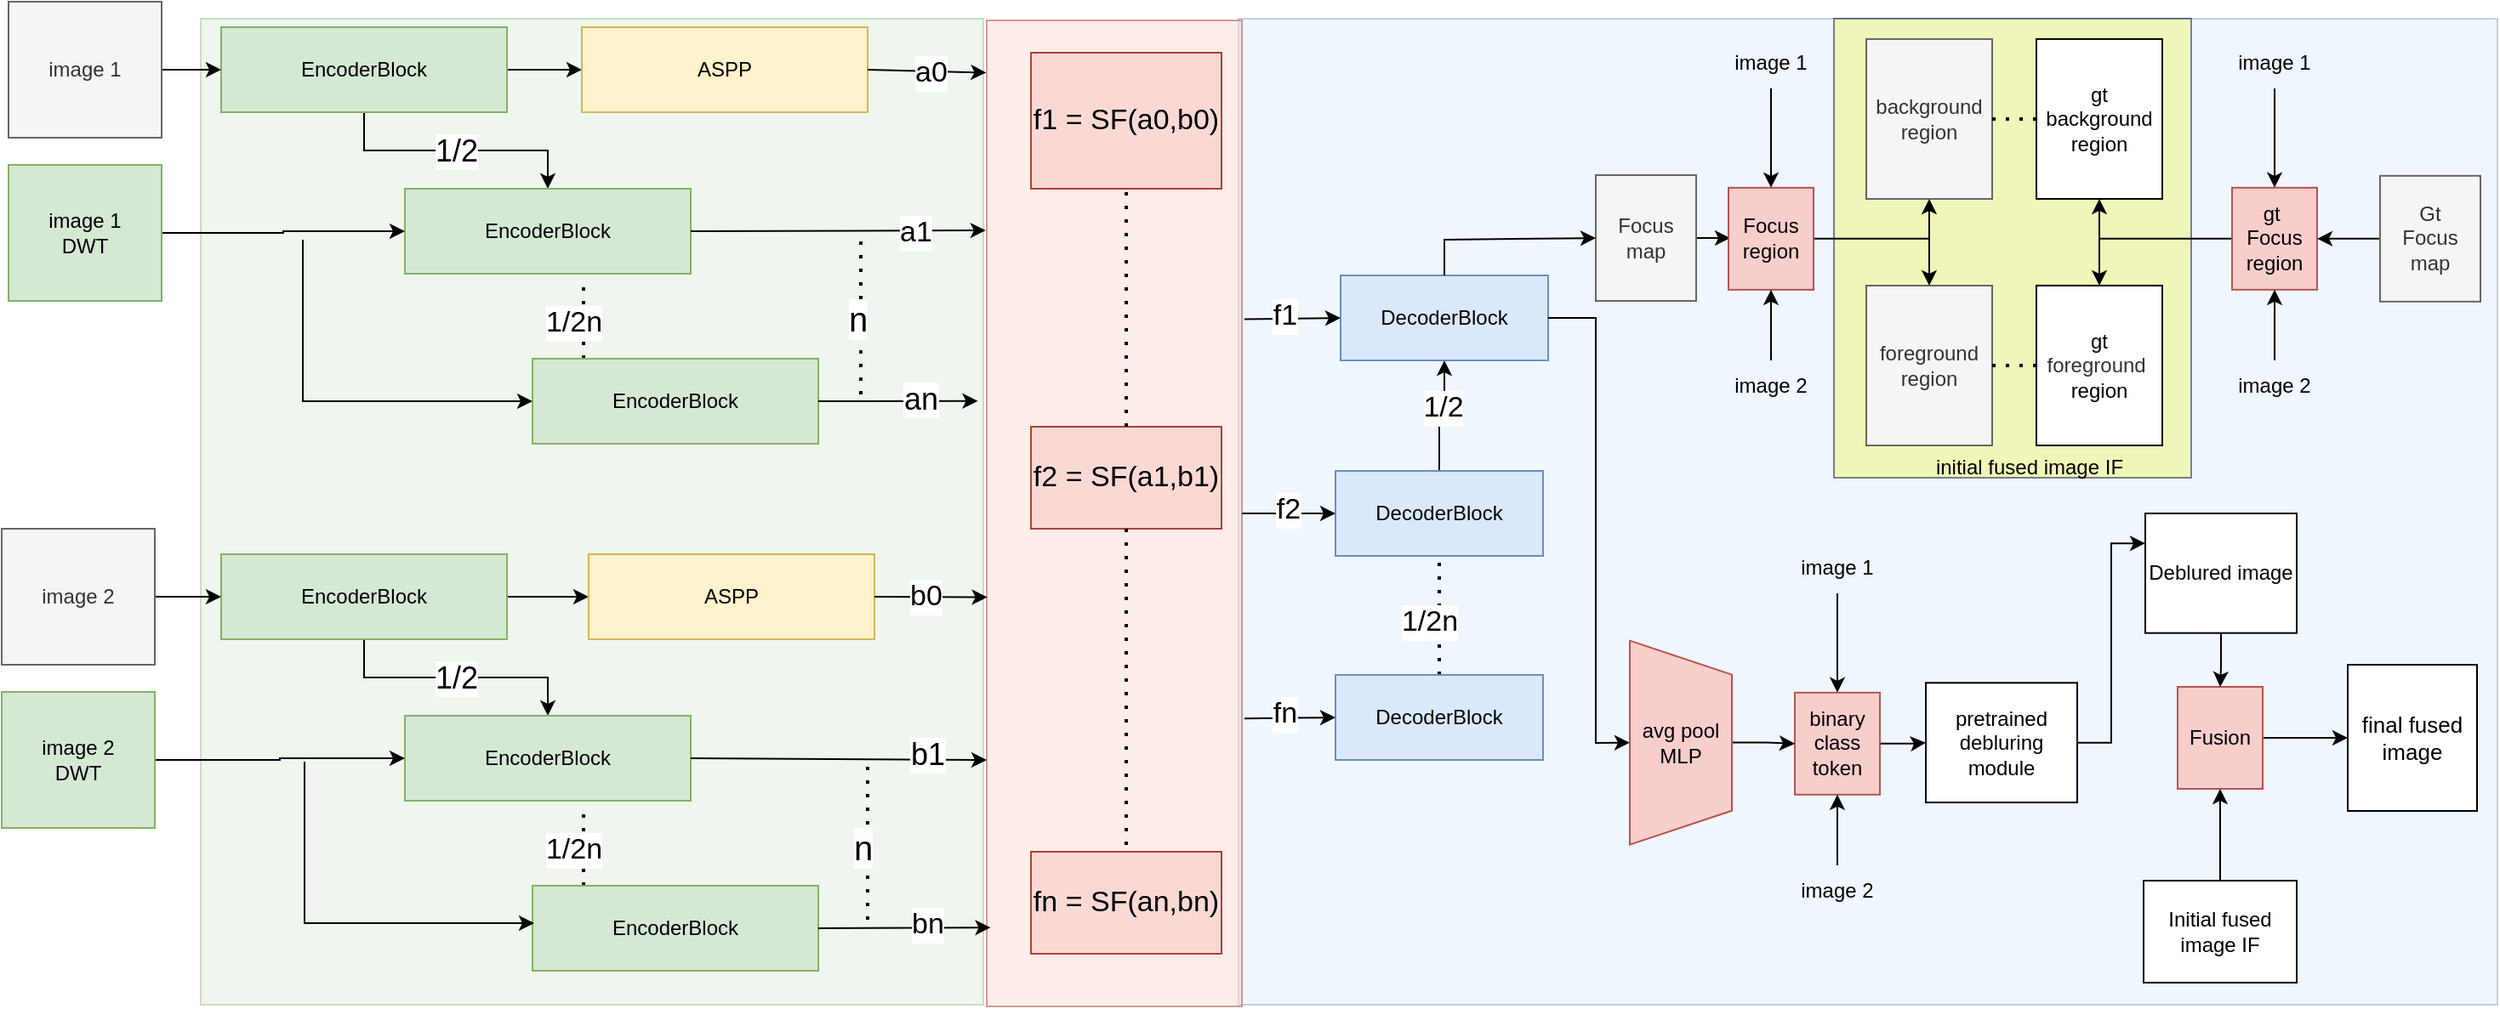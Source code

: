 <mxfile version="24.0.6" type="google">
  <diagram name="Page-1" id="GpAMs-AU3WVB7W0eOsBw">
    <mxGraphModel grid="1" page="1" gridSize="10" guides="1" tooltips="1" connect="1" arrows="1" fold="1" pageScale="1" pageWidth="827" pageHeight="1169" math="0" shadow="0">
      <root>
        <mxCell id="0" />
        <mxCell id="1" parent="0" />
        <mxCell id="hsF4NXZaMrL6ktMJB3wl-45" value="" style="rounded=0;whiteSpace=wrap;html=1;fillColor=#ffff88;strokeColor=#36393d;" vertex="1" parent="1">
          <mxGeometry x="1270" y="790" width="210" height="270" as="geometry" />
        </mxCell>
        <mxCell id="LDhFVvt5SXwWrh6r-tKO-139" value="" style="rounded=0;whiteSpace=wrap;html=1;fillColor=#dae8fc;strokeColor=#6c8ebf;opacity=40;" vertex="1" parent="1">
          <mxGeometry x="920" y="790" width="740" height="580" as="geometry" />
        </mxCell>
        <mxCell id="LDhFVvt5SXwWrh6r-tKO-119" value="" style="rounded=0;whiteSpace=wrap;html=1;fillColor=#d5e8d4;strokeColor=#82b366;opacity=40;" vertex="1" parent="1">
          <mxGeometry x="310" y="790" width="460" height="580" as="geometry" />
        </mxCell>
        <mxCell id="LDhFVvt5SXwWrh6r-tKO-47" value="" style="edgeStyle=orthogonalEdgeStyle;rounded=0;orthogonalLoop=1;jettySize=auto;html=1;" edge="1" parent="1" source="LDhFVvt5SXwWrh6r-tKO-39" target="LDhFVvt5SXwWrh6r-tKO-45">
          <mxGeometry relative="1" as="geometry" />
        </mxCell>
        <mxCell id="LDhFVvt5SXwWrh6r-tKO-48" value="&lt;font style=&quot;font-size: 18px;&quot;&gt;1/2&lt;/font&gt;" style="edgeLabel;html=1;align=center;verticalAlign=middle;resizable=0;points=[];" connectable="0" vertex="1" parent="LDhFVvt5SXwWrh6r-tKO-47">
          <mxGeometry x="-0.017" relative="1" as="geometry">
            <mxPoint x="1" as="offset" />
          </mxGeometry>
        </mxCell>
        <mxCell id="LDhFVvt5SXwWrh6r-tKO-53" value="" style="edgeStyle=orthogonalEdgeStyle;rounded=0;orthogonalLoop=1;jettySize=auto;html=1;" edge="1" parent="1" source="LDhFVvt5SXwWrh6r-tKO-39" target="LDhFVvt5SXwWrh6r-tKO-52">
          <mxGeometry relative="1" as="geometry" />
        </mxCell>
        <mxCell id="LDhFVvt5SXwWrh6r-tKO-39" value="EncoderBlock" style="rounded=0;whiteSpace=wrap;html=1;fillColor=#d5e8d4;strokeColor=#82b366;" vertex="1" parent="1">
          <mxGeometry x="322" y="795" width="168" height="50" as="geometry" />
        </mxCell>
        <mxCell id="LDhFVvt5SXwWrh6r-tKO-43" value="" style="edgeStyle=orthogonalEdgeStyle;rounded=0;orthogonalLoop=1;jettySize=auto;html=1;" edge="1" parent="1" source="LDhFVvt5SXwWrh6r-tKO-41" target="LDhFVvt5SXwWrh6r-tKO-39">
          <mxGeometry relative="1" as="geometry" />
        </mxCell>
        <mxCell id="LDhFVvt5SXwWrh6r-tKO-41" value="image 1" style="rounded=0;whiteSpace=wrap;html=1;fillColor=#f5f5f5;fontColor=#333333;strokeColor=#666666;" vertex="1" parent="1">
          <mxGeometry x="197" y="780" width="90" height="80" as="geometry" />
        </mxCell>
        <mxCell id="LDhFVvt5SXwWrh6r-tKO-45" value="EncoderBlock" style="rounded=0;whiteSpace=wrap;html=1;fillColor=#d5e8d4;strokeColor=#82b366;" vertex="1" parent="1">
          <mxGeometry x="430" y="890" width="168" height="50" as="geometry" />
        </mxCell>
        <mxCell id="LDhFVvt5SXwWrh6r-tKO-49" value="" style="endArrow=none;dashed=1;html=1;dashPattern=1 3;strokeWidth=2;rounded=0;entryX=0.625;entryY=1.049;entryDx=0;entryDy=0;entryPerimeter=0;" edge="1" parent="1" target="LDhFVvt5SXwWrh6r-tKO-45">
          <mxGeometry width="50" height="50" relative="1" as="geometry">
            <mxPoint x="535" y="990" as="sourcePoint" />
            <mxPoint x="630" y="1050" as="targetPoint" />
          </mxGeometry>
        </mxCell>
        <mxCell id="LDhFVvt5SXwWrh6r-tKO-51" value="&lt;font style=&quot;font-size: 17px;&quot;&gt;1/2n&lt;/font&gt;" style="edgeLabel;html=1;align=center;verticalAlign=middle;resizable=0;points=[];" connectable="0" vertex="1" parent="LDhFVvt5SXwWrh6r-tKO-49">
          <mxGeometry x="-0.111" y="6" relative="1" as="geometry">
            <mxPoint as="offset" />
          </mxGeometry>
        </mxCell>
        <mxCell id="LDhFVvt5SXwWrh6r-tKO-50" value="EncoderBlock" style="rounded=0;whiteSpace=wrap;html=1;fillColor=#d5e8d4;strokeColor=#82b366;" vertex="1" parent="1">
          <mxGeometry x="505" y="990" width="168" height="50" as="geometry" />
        </mxCell>
        <mxCell id="LDhFVvt5SXwWrh6r-tKO-52" value="ASPP" style="rounded=0;whiteSpace=wrap;html=1;fillColor=#fff2cc;strokeColor=#d6b656;" vertex="1" parent="1">
          <mxGeometry x="534" y="795" width="168" height="50" as="geometry" />
        </mxCell>
        <mxCell id="LDhFVvt5SXwWrh6r-tKO-65" value="" style="edgeStyle=orthogonalEdgeStyle;rounded=0;orthogonalLoop=1;jettySize=auto;html=1;" edge="1" parent="1" source="LDhFVvt5SXwWrh6r-tKO-58" target="LDhFVvt5SXwWrh6r-tKO-62">
          <mxGeometry relative="1" as="geometry" />
        </mxCell>
        <mxCell id="LDhFVvt5SXwWrh6r-tKO-66" value="&lt;font style=&quot;font-size: 17px;&quot;&gt;1/2&lt;/font&gt;" style="edgeLabel;html=1;align=center;verticalAlign=middle;resizable=0;points=[];" connectable="0" vertex="1" parent="LDhFVvt5SXwWrh6r-tKO-65">
          <mxGeometry x="0.188" relative="1" as="geometry">
            <mxPoint x="-1" as="offset" />
          </mxGeometry>
        </mxCell>
        <mxCell id="LDhFVvt5SXwWrh6r-tKO-58" value="DecoderBlock" style="rounded=0;whiteSpace=wrap;html=1;fillColor=#dae8fc;strokeColor=#6c8ebf;direction=east;" vertex="1" parent="1">
          <mxGeometry x="977" y="1056" width="122" height="50" as="geometry" />
        </mxCell>
        <mxCell id="LDhFVvt5SXwWrh6r-tKO-59" value="" style="endArrow=none;dashed=1;html=1;dashPattern=1 3;strokeWidth=2;rounded=0;entryX=0.5;entryY=1;entryDx=0;entryDy=0;exitX=0.5;exitY=0;exitDx=0;exitDy=0;" edge="1" parent="1" source="LDhFVvt5SXwWrh6r-tKO-61" target="LDhFVvt5SXwWrh6r-tKO-58">
          <mxGeometry width="50" height="50" relative="1" as="geometry">
            <mxPoint x="1082" y="1166" as="sourcePoint" />
            <mxPoint x="1287" y="1226" as="targetPoint" />
          </mxGeometry>
        </mxCell>
        <mxCell id="LDhFVvt5SXwWrh6r-tKO-60" value="&lt;font style=&quot;font-size: 17px;&quot;&gt;1/2n&lt;/font&gt;" style="edgeLabel;html=1;align=center;verticalAlign=middle;resizable=0;points=[];" connectable="0" vertex="1" parent="LDhFVvt5SXwWrh6r-tKO-59">
          <mxGeometry x="-0.111" y="6" relative="1" as="geometry">
            <mxPoint as="offset" />
          </mxGeometry>
        </mxCell>
        <mxCell id="LDhFVvt5SXwWrh6r-tKO-61" value="DecoderBlock" style="rounded=0;whiteSpace=wrap;html=1;fillColor=#dae8fc;strokeColor=#6c8ebf;direction=east;" vertex="1" parent="1">
          <mxGeometry x="977" y="1176" width="122" height="50" as="geometry" />
        </mxCell>
        <mxCell id="LDhFVvt5SXwWrh6r-tKO-62" value="DecoderBlock" style="rounded=0;whiteSpace=wrap;html=1;fillColor=#dae8fc;strokeColor=#6c8ebf;direction=east;" vertex="1" parent="1">
          <mxGeometry x="980" y="941" width="122" height="50" as="geometry" />
        </mxCell>
        <mxCell id="LDhFVvt5SXwWrh6r-tKO-67" value="" style="edgeStyle=orthogonalEdgeStyle;rounded=0;orthogonalLoop=1;jettySize=auto;html=1;" edge="1" parent="1" source="LDhFVvt5SXwWrh6r-tKO-70" target="LDhFVvt5SXwWrh6r-tKO-73">
          <mxGeometry relative="1" as="geometry" />
        </mxCell>
        <mxCell id="LDhFVvt5SXwWrh6r-tKO-68" value="&lt;font style=&quot;font-size: 18px;&quot;&gt;1/2&lt;/font&gt;" style="edgeLabel;html=1;align=center;verticalAlign=middle;resizable=0;points=[];" connectable="0" vertex="1" parent="LDhFVvt5SXwWrh6r-tKO-67">
          <mxGeometry x="-0.017" relative="1" as="geometry">
            <mxPoint x="1" as="offset" />
          </mxGeometry>
        </mxCell>
        <mxCell id="LDhFVvt5SXwWrh6r-tKO-69" value="" style="edgeStyle=orthogonalEdgeStyle;rounded=0;orthogonalLoop=1;jettySize=auto;html=1;" edge="1" parent="1" source="LDhFVvt5SXwWrh6r-tKO-70" target="LDhFVvt5SXwWrh6r-tKO-77">
          <mxGeometry relative="1" as="geometry" />
        </mxCell>
        <mxCell id="LDhFVvt5SXwWrh6r-tKO-70" value="EncoderBlock" style="rounded=0;whiteSpace=wrap;html=1;fillColor=#d5e8d4;strokeColor=#82b366;" vertex="1" parent="1">
          <mxGeometry x="322" y="1105" width="168" height="50" as="geometry" />
        </mxCell>
        <mxCell id="LDhFVvt5SXwWrh6r-tKO-71" value="" style="edgeStyle=orthogonalEdgeStyle;rounded=0;orthogonalLoop=1;jettySize=auto;html=1;" edge="1" parent="1" source="LDhFVvt5SXwWrh6r-tKO-72" target="LDhFVvt5SXwWrh6r-tKO-70">
          <mxGeometry relative="1" as="geometry" />
        </mxCell>
        <mxCell id="LDhFVvt5SXwWrh6r-tKO-72" value="image 2" style="rounded=0;whiteSpace=wrap;html=1;fillColor=#f5f5f5;fontColor=#333333;strokeColor=#666666;" vertex="1" parent="1">
          <mxGeometry x="193" y="1090" width="90" height="80" as="geometry" />
        </mxCell>
        <mxCell id="LDhFVvt5SXwWrh6r-tKO-73" value="EncoderBlock" style="rounded=0;whiteSpace=wrap;html=1;fillColor=#d5e8d4;strokeColor=#82b366;" vertex="1" parent="1">
          <mxGeometry x="430" y="1200" width="168" height="50" as="geometry" />
        </mxCell>
        <mxCell id="LDhFVvt5SXwWrh6r-tKO-74" value="" style="endArrow=none;dashed=1;html=1;dashPattern=1 3;strokeWidth=2;rounded=0;entryX=0.625;entryY=1.049;entryDx=0;entryDy=0;entryPerimeter=0;" edge="1" parent="1" target="LDhFVvt5SXwWrh6r-tKO-73">
          <mxGeometry width="50" height="50" relative="1" as="geometry">
            <mxPoint x="535" y="1300" as="sourcePoint" />
            <mxPoint x="630" y="1360" as="targetPoint" />
          </mxGeometry>
        </mxCell>
        <mxCell id="LDhFVvt5SXwWrh6r-tKO-75" value="&lt;font style=&quot;font-size: 17px;&quot;&gt;1/2n&lt;/font&gt;" style="edgeLabel;html=1;align=center;verticalAlign=middle;resizable=0;points=[];" connectable="0" vertex="1" parent="LDhFVvt5SXwWrh6r-tKO-74">
          <mxGeometry x="-0.111" y="6" relative="1" as="geometry">
            <mxPoint as="offset" />
          </mxGeometry>
        </mxCell>
        <mxCell id="LDhFVvt5SXwWrh6r-tKO-76" value="EncoderBlock" style="rounded=0;whiteSpace=wrap;html=1;fillColor=#d5e8d4;strokeColor=#82b366;" vertex="1" parent="1">
          <mxGeometry x="505" y="1300" width="168" height="50" as="geometry" />
        </mxCell>
        <mxCell id="LDhFVvt5SXwWrh6r-tKO-77" value="ASPP" style="rounded=0;whiteSpace=wrap;html=1;fillColor=#fff2cc;strokeColor=#d6b656;" vertex="1" parent="1">
          <mxGeometry x="538" y="1105" width="168" height="50" as="geometry" />
        </mxCell>
        <mxCell id="LDhFVvt5SXwWrh6r-tKO-79" value="" style="edgeStyle=orthogonalEdgeStyle;rounded=0;orthogonalLoop=1;jettySize=auto;html=1;" edge="1" parent="1" source="LDhFVvt5SXwWrh6r-tKO-78" target="LDhFVvt5SXwWrh6r-tKO-58">
          <mxGeometry relative="1" as="geometry" />
        </mxCell>
        <mxCell id="LDhFVvt5SXwWrh6r-tKO-121" value="&lt;font style=&quot;font-size: 17px;&quot;&gt;f2&lt;/font&gt;" style="edgeLabel;html=1;align=center;verticalAlign=middle;resizable=0;points=[];" connectable="0" vertex="1" parent="LDhFVvt5SXwWrh6r-tKO-79">
          <mxGeometry x="-0.04" y="2" relative="1" as="geometry">
            <mxPoint as="offset" />
          </mxGeometry>
        </mxCell>
        <mxCell id="LDhFVvt5SXwWrh6r-tKO-78" value="" style="rounded=0;whiteSpace=wrap;html=1;fillColor=#fad9d5;strokeColor=#ae4132;gradientColor=none;glass=0;opacity=50;" vertex="1" parent="1">
          <mxGeometry x="772" y="791" width="150" height="580" as="geometry" />
        </mxCell>
        <mxCell id="LDhFVvt5SXwWrh6r-tKO-80" value="" style="endArrow=classic;html=1;rounded=0;entryX=0;entryY=0.5;entryDx=0;entryDy=0;exitX=1.01;exitY=0.708;exitDx=0;exitDy=0;exitPerimeter=0;" edge="1" parent="1" source="LDhFVvt5SXwWrh6r-tKO-78" target="LDhFVvt5SXwWrh6r-tKO-61">
          <mxGeometry width="50" height="50" relative="1" as="geometry">
            <mxPoint x="570" y="1161" as="sourcePoint" />
            <mxPoint x="620" y="1111" as="targetPoint" />
          </mxGeometry>
        </mxCell>
        <mxCell id="LDhFVvt5SXwWrh6r-tKO-122" value="&lt;font style=&quot;font-size: 17px;&quot;&gt;fn&lt;/font&gt;" style="edgeLabel;html=1;align=center;verticalAlign=middle;resizable=0;points=[];" connectable="0" vertex="1" parent="LDhFVvt5SXwWrh6r-tKO-80">
          <mxGeometry x="-0.116" y="3" relative="1" as="geometry">
            <mxPoint as="offset" />
          </mxGeometry>
        </mxCell>
        <mxCell id="LDhFVvt5SXwWrh6r-tKO-81" value="" style="endArrow=classic;html=1;rounded=0;entryX=0;entryY=0.5;entryDx=0;entryDy=0;exitX=1.01;exitY=0.303;exitDx=0;exitDy=0;exitPerimeter=0;" edge="1" parent="1" source="LDhFVvt5SXwWrh6r-tKO-78" target="LDhFVvt5SXwWrh6r-tKO-62">
          <mxGeometry width="50" height="50" relative="1" as="geometry">
            <mxPoint x="932" y="1113" as="sourcePoint" />
            <mxPoint x="1046" y="1112" as="targetPoint" />
          </mxGeometry>
        </mxCell>
        <mxCell id="LDhFVvt5SXwWrh6r-tKO-120" value="&lt;font style=&quot;font-size: 17px;&quot;&gt;f1&lt;/font&gt;" style="edgeLabel;html=1;align=center;verticalAlign=middle;resizable=0;points=[];" connectable="0" vertex="1" parent="LDhFVvt5SXwWrh6r-tKO-81">
          <mxGeometry x="-0.172" y="2" relative="1" as="geometry">
            <mxPoint as="offset" />
          </mxGeometry>
        </mxCell>
        <mxCell id="LDhFVvt5SXwWrh6r-tKO-133" value="" style="edgeStyle=orthogonalEdgeStyle;rounded=0;orthogonalLoop=1;jettySize=auto;html=1;" edge="1" parent="1" source="LDhFVvt5SXwWrh6r-tKO-82" target="LDhFVvt5SXwWrh6r-tKO-128">
          <mxGeometry relative="1" as="geometry" />
        </mxCell>
        <mxCell id="LDhFVvt5SXwWrh6r-tKO-82" value="Focus map" style="rounded=0;whiteSpace=wrap;html=1;fillColor=#f5f5f5;fontColor=#333333;strokeColor=#666666;" vertex="1" parent="1">
          <mxGeometry x="1130" y="882" width="59" height="74" as="geometry" />
        </mxCell>
        <mxCell id="LDhFVvt5SXwWrh6r-tKO-86" value="" style="endArrow=classic;html=1;rounded=0;entryX=-0.004;entryY=0.213;entryDx=0;entryDy=0;entryPerimeter=0;exitX=1;exitY=0.5;exitDx=0;exitDy=0;" edge="1" parent="1" source="LDhFVvt5SXwWrh6r-tKO-45" target="LDhFVvt5SXwWrh6r-tKO-78">
          <mxGeometry width="50" height="50" relative="1" as="geometry">
            <mxPoint x="712" y="830" as="sourcePoint" />
            <mxPoint x="756" y="830" as="targetPoint" />
          </mxGeometry>
        </mxCell>
        <mxCell id="LDhFVvt5SXwWrh6r-tKO-98" value="&lt;font style=&quot;font-size: 17px;&quot;&gt;a1&lt;/font&gt;" style="edgeLabel;html=1;align=center;verticalAlign=middle;resizable=0;points=[];" connectable="0" vertex="1" parent="LDhFVvt5SXwWrh6r-tKO-86">
          <mxGeometry x="0.508" y="-1" relative="1" as="geometry">
            <mxPoint x="1" as="offset" />
          </mxGeometry>
        </mxCell>
        <mxCell id="LDhFVvt5SXwWrh6r-tKO-87" value="" style="endArrow=classic;html=1;rounded=0;entryX=-0.035;entryY=0.386;entryDx=0;entryDy=0;entryPerimeter=0;exitX=1;exitY=0.5;exitDx=0;exitDy=0;" edge="1" parent="1" source="LDhFVvt5SXwWrh6r-tKO-50" target="LDhFVvt5SXwWrh6r-tKO-78">
          <mxGeometry width="50" height="50" relative="1" as="geometry">
            <mxPoint x="608" y="925" as="sourcePoint" />
            <mxPoint x="759" y="925" as="targetPoint" />
          </mxGeometry>
        </mxCell>
        <mxCell id="LDhFVvt5SXwWrh6r-tKO-99" value="&lt;font style=&quot;font-size: 18px;&quot;&gt;an&lt;/font&gt;" style="edgeLabel;html=1;align=center;verticalAlign=middle;resizable=0;points=[];" connectable="0" vertex="1" parent="LDhFVvt5SXwWrh6r-tKO-87">
          <mxGeometry x="0.267" y="1" relative="1" as="geometry">
            <mxPoint as="offset" />
          </mxGeometry>
        </mxCell>
        <mxCell id="LDhFVvt5SXwWrh6r-tKO-88" value="" style="endArrow=classic;html=1;rounded=0;entryX=0.002;entryY=0.585;entryDx=0;entryDy=0;entryPerimeter=0;exitX=1;exitY=0.5;exitDx=0;exitDy=0;" edge="1" parent="1" source="LDhFVvt5SXwWrh6r-tKO-77" target="LDhFVvt5SXwWrh6r-tKO-78">
          <mxGeometry width="50" height="50" relative="1" as="geometry">
            <mxPoint x="683" y="1025" as="sourcePoint" />
            <mxPoint x="754" y="1025" as="targetPoint" />
          </mxGeometry>
        </mxCell>
        <mxCell id="LDhFVvt5SXwWrh6r-tKO-109" value="&lt;font style=&quot;font-size: 17px;&quot;&gt;b0&lt;/font&gt;" style="edgeLabel;html=1;align=center;verticalAlign=middle;resizable=0;points=[];" connectable="0" vertex="1" parent="LDhFVvt5SXwWrh6r-tKO-88">
          <mxGeometry x="-0.068" relative="1" as="geometry">
            <mxPoint x="-1" as="offset" />
          </mxGeometry>
        </mxCell>
        <mxCell id="LDhFVvt5SXwWrh6r-tKO-89" value="" style="endArrow=classic;html=1;rounded=0;entryX=0;entryY=0.75;entryDx=0;entryDy=0;exitX=1;exitY=0.5;exitDx=0;exitDy=0;" edge="1" parent="1" source="LDhFVvt5SXwWrh6r-tKO-73" target="LDhFVvt5SXwWrh6r-tKO-78">
          <mxGeometry width="50" height="50" relative="1" as="geometry">
            <mxPoint x="716" y="1140" as="sourcePoint" />
            <mxPoint x="760" y="1140" as="targetPoint" />
          </mxGeometry>
        </mxCell>
        <mxCell id="LDhFVvt5SXwWrh6r-tKO-110" value="&lt;font style=&quot;font-size: 18px;&quot;&gt;b1&lt;/font&gt;" style="edgeLabel;html=1;align=center;verticalAlign=middle;resizable=0;points=[];" connectable="0" vertex="1" parent="LDhFVvt5SXwWrh6r-tKO-89">
          <mxGeometry x="0.589" y="3" relative="1" as="geometry">
            <mxPoint x="1" as="offset" />
          </mxGeometry>
        </mxCell>
        <mxCell id="LDhFVvt5SXwWrh6r-tKO-90" value="" style="endArrow=classic;html=1;rounded=0;entryX=0.015;entryY=0.92;entryDx=0;entryDy=0;exitX=1;exitY=0.5;exitDx=0;exitDy=0;entryPerimeter=0;" edge="1" parent="1" source="LDhFVvt5SXwWrh6r-tKO-76" target="LDhFVvt5SXwWrh6r-tKO-78">
          <mxGeometry width="50" height="50" relative="1" as="geometry">
            <mxPoint x="608" y="1235" as="sourcePoint" />
            <mxPoint x="760" y="1236" as="targetPoint" />
          </mxGeometry>
        </mxCell>
        <mxCell id="LDhFVvt5SXwWrh6r-tKO-111" value="&lt;font style=&quot;font-size: 17px;&quot;&gt;bn&lt;/font&gt;" style="edgeLabel;html=1;align=center;verticalAlign=middle;resizable=0;points=[];" connectable="0" vertex="1" parent="LDhFVvt5SXwWrh6r-tKO-90">
          <mxGeometry x="0.26" y="2" relative="1" as="geometry">
            <mxPoint as="offset" />
          </mxGeometry>
        </mxCell>
        <mxCell id="LDhFVvt5SXwWrh6r-tKO-91" value="" style="endArrow=none;dashed=1;html=1;dashPattern=1 3;strokeWidth=2;rounded=0;" edge="1" parent="1">
          <mxGeometry width="50" height="50" relative="1" as="geometry">
            <mxPoint x="702" y="1320" as="sourcePoint" />
            <mxPoint x="702" y="1230" as="targetPoint" />
          </mxGeometry>
        </mxCell>
        <mxCell id="LDhFVvt5SXwWrh6r-tKO-94" value="&lt;font style=&quot;font-size: 20px;&quot;&gt;n&lt;/font&gt;" style="edgeLabel;html=1;align=center;verticalAlign=middle;resizable=0;points=[];" connectable="0" vertex="1" parent="LDhFVvt5SXwWrh6r-tKO-91">
          <mxGeometry x="-0.006" y="3" relative="1" as="geometry">
            <mxPoint y="1" as="offset" />
          </mxGeometry>
        </mxCell>
        <mxCell id="LDhFVvt5SXwWrh6r-tKO-92" value="" style="endArrow=none;dashed=1;html=1;dashPattern=1 3;strokeWidth=2;rounded=0;" edge="1" parent="1">
          <mxGeometry width="50" height="50" relative="1" as="geometry">
            <mxPoint x="698" y="1011" as="sourcePoint" />
            <mxPoint x="698" y="921" as="targetPoint" />
          </mxGeometry>
        </mxCell>
        <mxCell id="LDhFVvt5SXwWrh6r-tKO-93" value="&lt;font style=&quot;font-size: 20px;&quot;&gt;n&lt;/font&gt;" style="edgeLabel;html=1;align=center;verticalAlign=middle;resizable=0;points=[];" connectable="0" vertex="1" parent="LDhFVvt5SXwWrh6r-tKO-92">
          <mxGeometry x="0.002" y="2" relative="1" as="geometry">
            <mxPoint as="offset" />
          </mxGeometry>
        </mxCell>
        <mxCell id="LDhFVvt5SXwWrh6r-tKO-103" value="" style="endArrow=classic;html=1;rounded=0;entryX=-0.002;entryY=0.053;entryDx=0;entryDy=0;entryPerimeter=0;exitX=1;exitY=0.5;exitDx=0;exitDy=0;" edge="1" parent="1" source="LDhFVvt5SXwWrh6r-tKO-52" target="LDhFVvt5SXwWrh6r-tKO-78">
          <mxGeometry width="50" height="50" relative="1" as="geometry">
            <mxPoint x="706" y="830" as="sourcePoint" />
            <mxPoint x="770" y="830" as="targetPoint" />
          </mxGeometry>
        </mxCell>
        <mxCell id="LDhFVvt5SXwWrh6r-tKO-108" value="&lt;font style=&quot;font-size: 17px;&quot;&gt;a0&lt;/font&gt;" style="edgeLabel;html=1;align=center;verticalAlign=middle;resizable=0;points=[];" connectable="0" vertex="1" parent="LDhFVvt5SXwWrh6r-tKO-103">
          <mxGeometry x="0.085" y="-1" relative="1" as="geometry">
            <mxPoint x="-1" as="offset" />
          </mxGeometry>
        </mxCell>
        <mxCell id="LDhFVvt5SXwWrh6r-tKO-112" value="&lt;font style=&quot;font-size: 17px;&quot;&gt;f1 = SF(a0,b0)&lt;/font&gt;" style="rounded=0;whiteSpace=wrap;html=1;fillColor=#fad9d5;strokeColor=#ae4132;" vertex="1" parent="1">
          <mxGeometry x="798" y="810" width="112" height="80" as="geometry" />
        </mxCell>
        <mxCell id="LDhFVvt5SXwWrh6r-tKO-113" value="&lt;font style=&quot;font-size: 17px;&quot;&gt;f2 = SF(a1,b1)&lt;/font&gt;" style="rounded=0;whiteSpace=wrap;html=1;fillColor=#fad9d5;strokeColor=#ae4132;" vertex="1" parent="1">
          <mxGeometry x="798" y="1030" width="112" height="60" as="geometry" />
        </mxCell>
        <mxCell id="LDhFVvt5SXwWrh6r-tKO-114" value="&lt;font style=&quot;font-size: 17px;&quot;&gt;fn = SF(an,bn)&lt;/font&gt;" style="rounded=0;whiteSpace=wrap;html=1;fillColor=#fad9d5;strokeColor=#ae4132;" vertex="1" parent="1">
          <mxGeometry x="798" y="1280" width="112" height="60" as="geometry" />
        </mxCell>
        <mxCell id="LDhFVvt5SXwWrh6r-tKO-115" value="" style="endArrow=none;dashed=1;html=1;dashPattern=1 3;strokeWidth=2;rounded=0;exitX=0.5;exitY=0;exitDx=0;exitDy=0;entryX=0.5;entryY=1;entryDx=0;entryDy=0;" edge="1" parent="1" source="LDhFVvt5SXwWrh6r-tKO-113" target="LDhFVvt5SXwWrh6r-tKO-112">
          <mxGeometry width="50" height="50" relative="1" as="geometry">
            <mxPoint x="590" y="1100" as="sourcePoint" />
            <mxPoint x="700" y="1060" as="targetPoint" />
          </mxGeometry>
        </mxCell>
        <mxCell id="LDhFVvt5SXwWrh6r-tKO-116" value="" style="endArrow=none;dashed=1;html=1;dashPattern=1 3;strokeWidth=2;rounded=0;exitX=0.5;exitY=1;exitDx=0;exitDy=0;entryX=0.5;entryY=0;entryDx=0;entryDy=0;" edge="1" parent="1" source="LDhFVvt5SXwWrh6r-tKO-113" target="LDhFVvt5SXwWrh6r-tKO-114">
          <mxGeometry width="50" height="50" relative="1" as="geometry">
            <mxPoint x="884" y="1020" as="sourcePoint" />
            <mxPoint x="884" y="920" as="targetPoint" />
          </mxGeometry>
        </mxCell>
        <mxCell id="LDhFVvt5SXwWrh6r-tKO-126" value="background region" style="rounded=0;whiteSpace=wrap;html=1;fillColor=#f5f5f5;fontColor=#333333;strokeColor=#666666;" vertex="1" parent="1">
          <mxGeometry x="1289" y="801.98" width="74" height="94.02" as="geometry" />
        </mxCell>
        <mxCell id="hsF4NXZaMrL6ktMJB3wl-21" value="" style="edgeStyle=orthogonalEdgeStyle;rounded=0;orthogonalLoop=1;jettySize=auto;html=1;entryX=0.5;entryY=1;entryDx=0;entryDy=0;" edge="1" parent="1" source="LDhFVvt5SXwWrh6r-tKO-128" target="LDhFVvt5SXwWrh6r-tKO-126">
          <mxGeometry relative="1" as="geometry" />
        </mxCell>
        <mxCell id="LDhFVvt5SXwWrh6r-tKO-128" value="Focus region" style="rounded=0;whiteSpace=wrap;html=1;fillColor=#f8cecc;strokeColor=#b85450;" vertex="1" parent="1">
          <mxGeometry x="1208" y="889.43" width="50" height="60" as="geometry" />
        </mxCell>
        <mxCell id="LDhFVvt5SXwWrh6r-tKO-129" value="" style="edgeStyle=orthogonalEdgeStyle;rounded=0;orthogonalLoop=1;jettySize=auto;html=1;" edge="1" parent="1" source="LDhFVvt5SXwWrh6r-tKO-130" target="LDhFVvt5SXwWrh6r-tKO-128">
          <mxGeometry relative="1" as="geometry" />
        </mxCell>
        <mxCell id="LDhFVvt5SXwWrh6r-tKO-130" value="image 1" style="text;html=1;align=center;verticalAlign=middle;whiteSpace=wrap;rounded=0;" vertex="1" parent="1">
          <mxGeometry x="1208" y="801" width="50" height="30" as="geometry" />
        </mxCell>
        <mxCell id="LDhFVvt5SXwWrh6r-tKO-131" value="" style="edgeStyle=orthogonalEdgeStyle;rounded=0;orthogonalLoop=1;jettySize=auto;html=1;" edge="1" parent="1" source="LDhFVvt5SXwWrh6r-tKO-132" target="LDhFVvt5SXwWrh6r-tKO-128">
          <mxGeometry relative="1" as="geometry" />
        </mxCell>
        <mxCell id="LDhFVvt5SXwWrh6r-tKO-132" value="image 2" style="text;html=1;align=center;verticalAlign=middle;whiteSpace=wrap;rounded=0;" vertex="1" parent="1">
          <mxGeometry x="1208" y="991" width="50" height="30" as="geometry" />
        </mxCell>
        <mxCell id="hsF4NXZaMrL6ktMJB3wl-11" value="" style="edgeStyle=orthogonalEdgeStyle;rounded=0;orthogonalLoop=1;jettySize=auto;html=1;entryX=0;entryY=0.25;entryDx=0;entryDy=0;" edge="1" parent="1" source="LDhFVvt5SXwWrh6r-tKO-137" target="hsF4NXZaMrL6ktMJB3wl-14">
          <mxGeometry relative="1" as="geometry">
            <mxPoint x="1216" y="1273.882" as="targetPoint" />
          </mxGeometry>
        </mxCell>
        <mxCell id="LDhFVvt5SXwWrh6r-tKO-137" value="pretrained debluring module" style="rounded=0;whiteSpace=wrap;html=1;" vertex="1" parent="1">
          <mxGeometry x="1324" y="1180.65" width="89" height="70.35" as="geometry" />
        </mxCell>
        <mxCell id="LDhFVvt5SXwWrh6r-tKO-138" value="&lt;font style=&quot;font-size: 13px;&quot;&gt;final fused image&lt;/font&gt;" style="rounded=0;whiteSpace=wrap;html=1;" vertex="1" parent="1">
          <mxGeometry x="1572" y="1170" width="76" height="86" as="geometry" />
        </mxCell>
        <mxCell id="LDhFVvt5SXwWrh6r-tKO-142" value="" style="edgeStyle=orthogonalEdgeStyle;rounded=0;orthogonalLoop=1;jettySize=auto;html=1;entryX=0;entryY=0.5;entryDx=0;entryDy=0;" edge="1" parent="1" source="LDhFVvt5SXwWrh6r-tKO-140" target="LDhFVvt5SXwWrh6r-tKO-45">
          <mxGeometry relative="1" as="geometry" />
        </mxCell>
        <mxCell id="LDhFVvt5SXwWrh6r-tKO-140" value="image 1&lt;div&gt;DWT&lt;/div&gt;" style="rounded=0;whiteSpace=wrap;html=1;fillColor=#d5e8d4;strokeColor=#82b366;" vertex="1" parent="1">
          <mxGeometry x="197" y="876" width="90" height="80" as="geometry" />
        </mxCell>
        <mxCell id="LDhFVvt5SXwWrh6r-tKO-145" value="" style="edgeStyle=orthogonalEdgeStyle;rounded=0;orthogonalLoop=1;jettySize=auto;html=1;entryX=0;entryY=0.5;entryDx=0;entryDy=0;" edge="1" parent="1" source="LDhFVvt5SXwWrh6r-tKO-141" target="LDhFVvt5SXwWrh6r-tKO-73">
          <mxGeometry relative="1" as="geometry" />
        </mxCell>
        <mxCell id="LDhFVvt5SXwWrh6r-tKO-141" value="image 2&lt;div&gt;DWT&lt;/div&gt;" style="rounded=0;whiteSpace=wrap;html=1;fillColor=#d5e8d4;strokeColor=#82b366;" vertex="1" parent="1">
          <mxGeometry x="193" y="1186" width="90" height="80" as="geometry" />
        </mxCell>
        <mxCell id="LDhFVvt5SXwWrh6r-tKO-143" value="" style="endArrow=classic;html=1;rounded=0;entryX=0;entryY=0.5;entryDx=0;entryDy=0;" edge="1" parent="1" target="LDhFVvt5SXwWrh6r-tKO-50">
          <mxGeometry width="50" height="50" relative="1" as="geometry">
            <mxPoint x="370" y="920" as="sourcePoint" />
            <mxPoint x="730" y="950" as="targetPoint" />
            <Array as="points">
              <mxPoint x="370" y="1015" />
            </Array>
          </mxGeometry>
        </mxCell>
        <mxCell id="LDhFVvt5SXwWrh6r-tKO-144" value="" style="endArrow=classic;html=1;rounded=0;entryX=0;entryY=0.5;entryDx=0;entryDy=0;" edge="1" parent="1">
          <mxGeometry width="50" height="50" relative="1" as="geometry">
            <mxPoint x="371" y="1227" as="sourcePoint" />
            <mxPoint x="506" y="1322" as="targetPoint" />
            <Array as="points">
              <mxPoint x="371" y="1322" />
            </Array>
          </mxGeometry>
        </mxCell>
        <mxCell id="hsF4NXZaMrL6ktMJB3wl-13" value="" style="edgeStyle=orthogonalEdgeStyle;rounded=0;orthogonalLoop=1;jettySize=auto;html=1;" edge="1" parent="1" source="hsF4NXZaMrL6ktMJB3wl-12" target="LDhFVvt5SXwWrh6r-tKO-138">
          <mxGeometry relative="1" as="geometry" />
        </mxCell>
        <mxCell id="hsF4NXZaMrL6ktMJB3wl-12" value="Fusion" style="rounded=0;whiteSpace=wrap;html=1;fillColor=#f8cecc;strokeColor=#b85450;" vertex="1" parent="1">
          <mxGeometry x="1472" y="1183" width="50" height="60" as="geometry" />
        </mxCell>
        <mxCell id="hsF4NXZaMrL6ktMJB3wl-15" value="" style="edgeStyle=orthogonalEdgeStyle;rounded=0;orthogonalLoop=1;jettySize=auto;html=1;" edge="1" parent="1" source="hsF4NXZaMrL6ktMJB3wl-14" target="hsF4NXZaMrL6ktMJB3wl-12">
          <mxGeometry relative="1" as="geometry" />
        </mxCell>
        <mxCell id="hsF4NXZaMrL6ktMJB3wl-14" value="Deblured image" style="rounded=0;whiteSpace=wrap;html=1;" vertex="1" parent="1">
          <mxGeometry x="1453" y="1081" width="89" height="70.35" as="geometry" />
        </mxCell>
        <mxCell id="hsF4NXZaMrL6ktMJB3wl-17" value="" style="edgeStyle=orthogonalEdgeStyle;rounded=0;orthogonalLoop=1;jettySize=auto;html=1;" edge="1" parent="1" source="hsF4NXZaMrL6ktMJB3wl-16" target="hsF4NXZaMrL6ktMJB3wl-12">
          <mxGeometry relative="1" as="geometry" />
        </mxCell>
        <mxCell id="hsF4NXZaMrL6ktMJB3wl-16" value="Initial fused image IF" style="rounded=0;whiteSpace=wrap;html=1;" vertex="1" parent="1">
          <mxGeometry x="1452" y="1297" width="90" height="60" as="geometry" />
        </mxCell>
        <mxCell id="hsF4NXZaMrL6ktMJB3wl-18" value="foreground region" style="rounded=0;whiteSpace=wrap;html=1;fillColor=#f5f5f5;fontColor=#333333;strokeColor=#666666;" vertex="1" parent="1">
          <mxGeometry x="1289" y="947" width="74" height="94.02" as="geometry" />
        </mxCell>
        <mxCell id="hsF4NXZaMrL6ktMJB3wl-20" value="" style="endArrow=classic;html=1;rounded=0;entryX=0.5;entryY=0;entryDx=0;entryDy=0;" edge="1" parent="1" target="hsF4NXZaMrL6ktMJB3wl-18">
          <mxGeometry width="50" height="50" relative="1" as="geometry">
            <mxPoint x="1326" y="914" as="sourcePoint" />
            <mxPoint x="1326" y="944" as="targetPoint" />
          </mxGeometry>
        </mxCell>
        <mxCell id="hsF4NXZaMrL6ktMJB3wl-23" value="gt background region" style="rounded=0;whiteSpace=wrap;html=1;" vertex="1" parent="1">
          <mxGeometry x="1389" y="801.96" width="74" height="94.02" as="geometry" />
        </mxCell>
        <mxCell id="hsF4NXZaMrL6ktMJB3wl-24" value="" style="edgeStyle=orthogonalEdgeStyle;rounded=0;orthogonalLoop=1;jettySize=auto;html=1;entryX=0.5;entryY=1;entryDx=0;entryDy=0;" edge="1" parent="1" source="hsF4NXZaMrL6ktMJB3wl-25" target="hsF4NXZaMrL6ktMJB3wl-23">
          <mxGeometry relative="1" as="geometry" />
        </mxCell>
        <mxCell id="hsF4NXZaMrL6ktMJB3wl-25" value="gt&amp;nbsp;&lt;div&gt;Focus region&lt;/div&gt;" style="rounded=0;whiteSpace=wrap;html=1;fillColor=#f8cecc;strokeColor=#b85450;" vertex="1" parent="1">
          <mxGeometry x="1504" y="889.41" width="50" height="60" as="geometry" />
        </mxCell>
        <mxCell id="hsF4NXZaMrL6ktMJB3wl-26" value="" style="edgeStyle=orthogonalEdgeStyle;rounded=0;orthogonalLoop=1;jettySize=auto;html=1;" edge="1" parent="1" source="hsF4NXZaMrL6ktMJB3wl-27" target="hsF4NXZaMrL6ktMJB3wl-25">
          <mxGeometry relative="1" as="geometry" />
        </mxCell>
        <mxCell id="hsF4NXZaMrL6ktMJB3wl-27" value="image 1" style="text;html=1;align=center;verticalAlign=middle;whiteSpace=wrap;rounded=0;" vertex="1" parent="1">
          <mxGeometry x="1504" y="800.98" width="50" height="30" as="geometry" />
        </mxCell>
        <mxCell id="hsF4NXZaMrL6ktMJB3wl-28" value="" style="edgeStyle=orthogonalEdgeStyle;rounded=0;orthogonalLoop=1;jettySize=auto;html=1;" edge="1" parent="1" source="hsF4NXZaMrL6ktMJB3wl-29" target="hsF4NXZaMrL6ktMJB3wl-25">
          <mxGeometry relative="1" as="geometry" />
        </mxCell>
        <mxCell id="hsF4NXZaMrL6ktMJB3wl-29" value="image 2" style="text;html=1;align=center;verticalAlign=middle;whiteSpace=wrap;rounded=0;" vertex="1" parent="1">
          <mxGeometry x="1504" y="990.98" width="50" height="30" as="geometry" />
        </mxCell>
        <mxCell id="hsF4NXZaMrL6ktMJB3wl-30" value="gt&lt;br&gt;&lt;div&gt;&lt;span style=&quot;color: rgb(51, 51, 51); background-color: initial;&quot;&gt;foreground&lt;/span&gt;&amp;nbsp;&lt;/div&gt;&lt;div&gt;region&lt;/div&gt;" style="rounded=0;whiteSpace=wrap;html=1;" vertex="1" parent="1">
          <mxGeometry x="1389" y="946.98" width="74" height="94.02" as="geometry" />
        </mxCell>
        <mxCell id="hsF4NXZaMrL6ktMJB3wl-31" value="" style="endArrow=classic;html=1;rounded=0;entryX=0.5;entryY=0;entryDx=0;entryDy=0;" edge="1" parent="1" target="hsF4NXZaMrL6ktMJB3wl-30">
          <mxGeometry width="50" height="50" relative="1" as="geometry">
            <mxPoint x="1426" y="913.98" as="sourcePoint" />
            <mxPoint x="1426" y="943.98" as="targetPoint" />
          </mxGeometry>
        </mxCell>
        <mxCell id="hsF4NXZaMrL6ktMJB3wl-33" value="" style="edgeStyle=orthogonalEdgeStyle;rounded=0;orthogonalLoop=1;jettySize=auto;html=1;" edge="1" parent="1" source="hsF4NXZaMrL6ktMJB3wl-32" target="hsF4NXZaMrL6ktMJB3wl-25">
          <mxGeometry relative="1" as="geometry" />
        </mxCell>
        <mxCell id="hsF4NXZaMrL6ktMJB3wl-32" value="Gt&lt;div&gt;Focus map&lt;/div&gt;" style="rounded=0;whiteSpace=wrap;html=1;fillColor=#f5f5f5;fontColor=#333333;strokeColor=#666666;" vertex="1" parent="1">
          <mxGeometry x="1591" y="882.41" width="59" height="74" as="geometry" />
        </mxCell>
        <mxCell id="hsF4NXZaMrL6ktMJB3wl-34" value="" style="endArrow=none;dashed=1;html=1;dashPattern=1 3;strokeWidth=2;rounded=0;entryX=0;entryY=0.5;entryDx=0;entryDy=0;exitX=1;exitY=0.5;exitDx=0;exitDy=0;" edge="1" parent="1" source="LDhFVvt5SXwWrh6r-tKO-126" target="hsF4NXZaMrL6ktMJB3wl-23">
          <mxGeometry width="50" height="50" relative="1" as="geometry">
            <mxPoint x="1349" y="1134" as="sourcePoint" />
            <mxPoint x="1399" y="1084" as="targetPoint" />
          </mxGeometry>
        </mxCell>
        <mxCell id="hsF4NXZaMrL6ktMJB3wl-35" value="" style="endArrow=none;dashed=1;html=1;dashPattern=1 3;strokeWidth=2;rounded=0;entryX=0;entryY=0.5;entryDx=0;entryDy=0;exitX=1;exitY=0.5;exitDx=0;exitDy=0;" edge="1" parent="1" source="hsF4NXZaMrL6ktMJB3wl-18" target="hsF4NXZaMrL6ktMJB3wl-30">
          <mxGeometry width="50" height="50" relative="1" as="geometry">
            <mxPoint x="1349" y="1134" as="sourcePoint" />
            <mxPoint x="1399" y="1084" as="targetPoint" />
          </mxGeometry>
        </mxCell>
        <mxCell id="hsF4NXZaMrL6ktMJB3wl-36" value="" style="endArrow=classic;html=1;rounded=0;entryX=0;entryY=0.5;entryDx=0;entryDy=0;exitX=0.5;exitY=0;exitDx=0;exitDy=0;" edge="1" parent="1" source="LDhFVvt5SXwWrh6r-tKO-62" target="LDhFVvt5SXwWrh6r-tKO-82">
          <mxGeometry width="50" height="50" relative="1" as="geometry">
            <mxPoint x="1320" y="1020" as="sourcePoint" />
            <mxPoint x="1370" y="970" as="targetPoint" />
            <Array as="points">
              <mxPoint x="1041" y="920" />
            </Array>
          </mxGeometry>
        </mxCell>
        <mxCell id="hsF4NXZaMrL6ktMJB3wl-44" value="" style="edgeStyle=orthogonalEdgeStyle;rounded=0;orthogonalLoop=1;jettySize=auto;html=1;" edge="1" parent="1" source="hsF4NXZaMrL6ktMJB3wl-39" target="LDhFVvt5SXwWrh6r-tKO-137">
          <mxGeometry relative="1" as="geometry" />
        </mxCell>
        <mxCell id="hsF4NXZaMrL6ktMJB3wl-39" value="binary class token" style="rounded=0;whiteSpace=wrap;html=1;fillColor=#f8cecc;strokeColor=#b85450;" vertex="1" parent="1">
          <mxGeometry x="1247" y="1186.41" width="50" height="60" as="geometry" />
        </mxCell>
        <mxCell id="hsF4NXZaMrL6ktMJB3wl-40" value="" style="edgeStyle=orthogonalEdgeStyle;rounded=0;orthogonalLoop=1;jettySize=auto;html=1;" edge="1" parent="1" source="hsF4NXZaMrL6ktMJB3wl-41" target="hsF4NXZaMrL6ktMJB3wl-39">
          <mxGeometry relative="1" as="geometry" />
        </mxCell>
        <mxCell id="hsF4NXZaMrL6ktMJB3wl-41" value="image 1" style="text;html=1;align=center;verticalAlign=middle;whiteSpace=wrap;rounded=0;" vertex="1" parent="1">
          <mxGeometry x="1247" y="1097.98" width="50" height="30" as="geometry" />
        </mxCell>
        <mxCell id="hsF4NXZaMrL6ktMJB3wl-42" value="" style="edgeStyle=orthogonalEdgeStyle;rounded=0;orthogonalLoop=1;jettySize=auto;html=1;" edge="1" parent="1" source="hsF4NXZaMrL6ktMJB3wl-43" target="hsF4NXZaMrL6ktMJB3wl-39">
          <mxGeometry relative="1" as="geometry" />
        </mxCell>
        <mxCell id="hsF4NXZaMrL6ktMJB3wl-43" value="image 2" style="text;html=1;align=center;verticalAlign=middle;whiteSpace=wrap;rounded=0;" vertex="1" parent="1">
          <mxGeometry x="1247" y="1287.98" width="50" height="30" as="geometry" />
        </mxCell>
        <mxCell id="hsF4NXZaMrL6ktMJB3wl-46" value="initial fused image IF" style="text;html=1;align=center;verticalAlign=middle;whiteSpace=wrap;rounded=0;" vertex="1" parent="1">
          <mxGeometry x="1300" y="1039" width="170" height="30" as="geometry" />
        </mxCell>
        <mxCell id="MN6tDynqvlYTPiVq2rDV-2" value="" style="edgeStyle=orthogonalEdgeStyle;rounded=0;orthogonalLoop=1;jettySize=auto;html=1;" edge="1" parent="1" source="MN6tDynqvlYTPiVq2rDV-1" target="hsF4NXZaMrL6ktMJB3wl-39">
          <mxGeometry relative="1" as="geometry" />
        </mxCell>
        <mxCell id="MN6tDynqvlYTPiVq2rDV-1" value="avg pool&lt;br&gt;MLP" style="shape=trapezoid;perimeter=trapezoidPerimeter;whiteSpace=wrap;html=1;fixedSize=1;direction=south;fillColor=#f8cecc;strokeColor=#b85450;" vertex="1" parent="1">
          <mxGeometry x="1150" y="1155.83" width="60" height="120" as="geometry" />
        </mxCell>
        <mxCell id="MN6tDynqvlYTPiVq2rDV-3" value="" style="endArrow=classic;html=1;rounded=0;entryX=0.5;entryY=1;entryDx=0;entryDy=0;exitX=1;exitY=0.5;exitDx=0;exitDy=0;" edge="1" parent="1" source="LDhFVvt5SXwWrh6r-tKO-62" target="MN6tDynqvlYTPiVq2rDV-1">
          <mxGeometry width="50" height="50" relative="1" as="geometry">
            <mxPoint x="1070" y="1120" as="sourcePoint" />
            <mxPoint x="1120" y="1070" as="targetPoint" />
            <Array as="points">
              <mxPoint x="1130" y="966" />
              <mxPoint x="1130" y="1216" />
            </Array>
          </mxGeometry>
        </mxCell>
      </root>
    </mxGraphModel>
  </diagram>
</mxfile>
